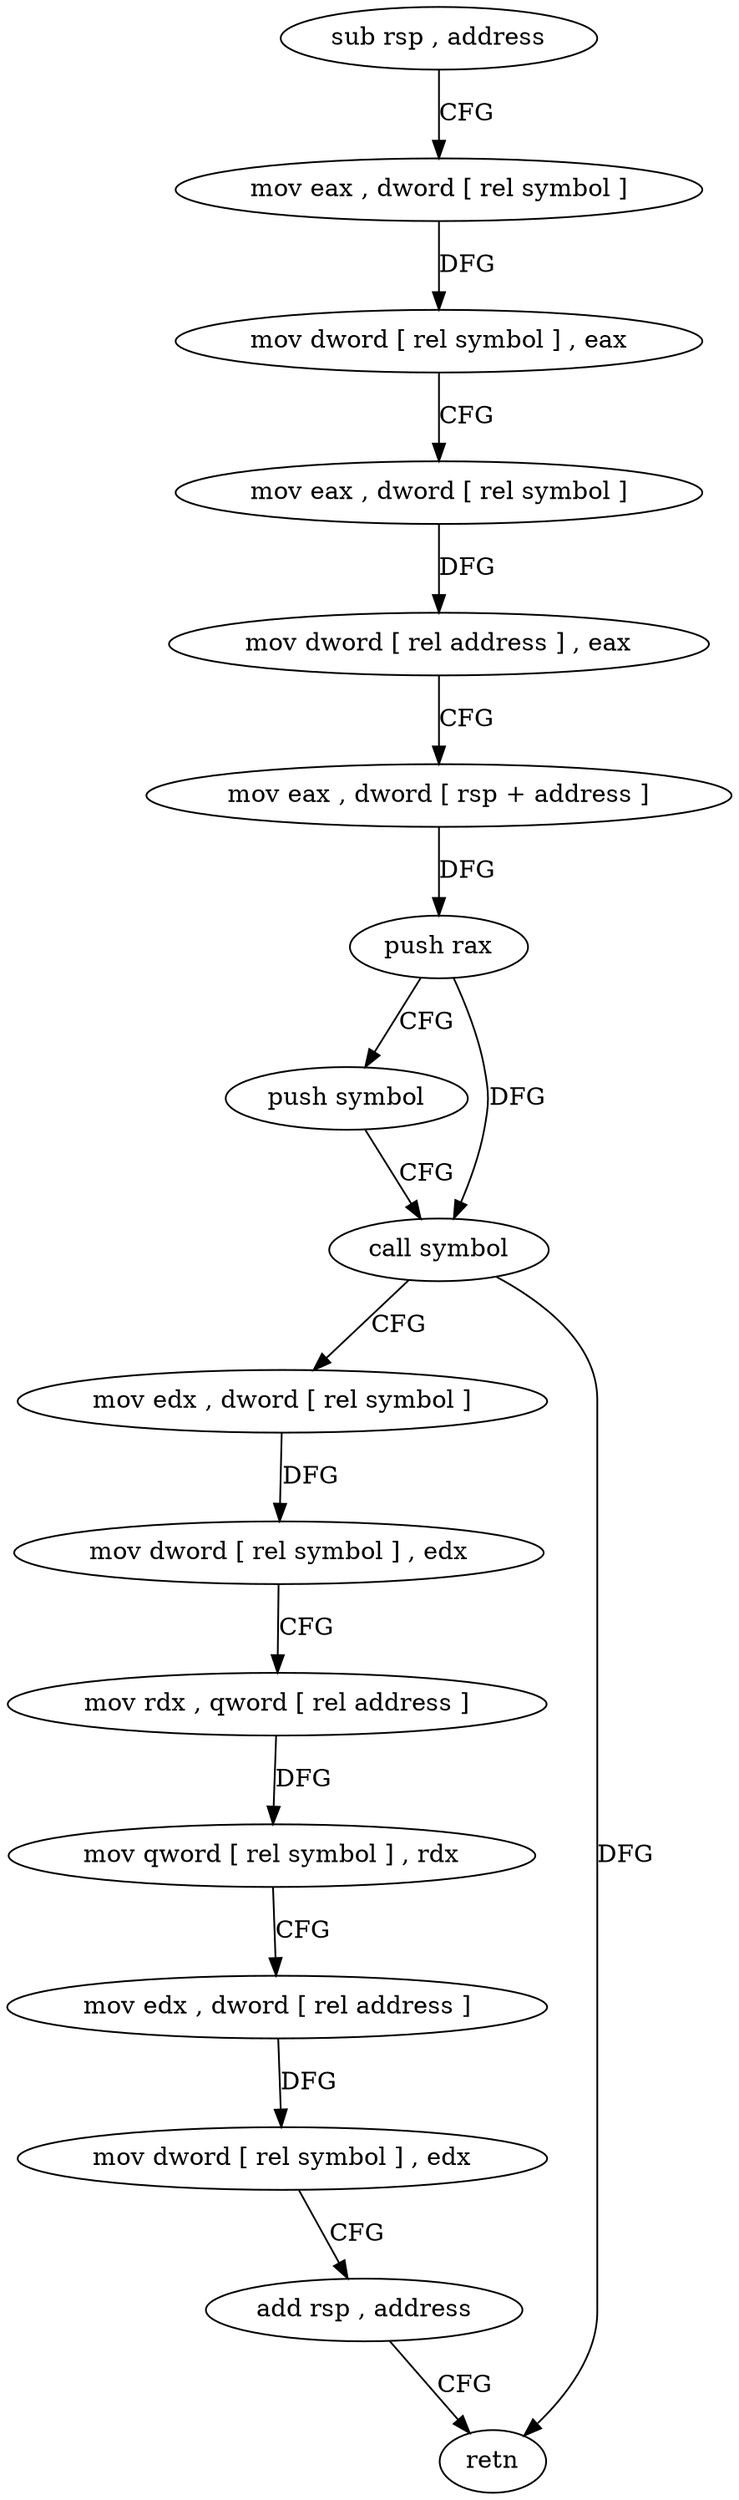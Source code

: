 digraph "func" {
"4205108" [label = "sub rsp , address" ]
"4205112" [label = "mov eax , dword [ rel symbol ]" ]
"4205118" [label = "mov dword [ rel symbol ] , eax" ]
"4205124" [label = "mov eax , dword [ rel symbol ]" ]
"4205130" [label = "mov dword [ rel address ] , eax" ]
"4205136" [label = "mov eax , dword [ rsp + address ]" ]
"4205140" [label = "push rax" ]
"4205141" [label = "push symbol" ]
"4205146" [label = "call symbol" ]
"4205151" [label = "mov edx , dword [ rel symbol ]" ]
"4205157" [label = "mov dword [ rel symbol ] , edx" ]
"4205163" [label = "mov rdx , qword [ rel address ]" ]
"4205170" [label = "mov qword [ rel symbol ] , rdx" ]
"4205177" [label = "mov edx , dword [ rel address ]" ]
"4205183" [label = "mov dword [ rel symbol ] , edx" ]
"4205189" [label = "add rsp , address" ]
"4205193" [label = "retn" ]
"4205108" -> "4205112" [ label = "CFG" ]
"4205112" -> "4205118" [ label = "DFG" ]
"4205118" -> "4205124" [ label = "CFG" ]
"4205124" -> "4205130" [ label = "DFG" ]
"4205130" -> "4205136" [ label = "CFG" ]
"4205136" -> "4205140" [ label = "DFG" ]
"4205140" -> "4205141" [ label = "CFG" ]
"4205140" -> "4205146" [ label = "DFG" ]
"4205141" -> "4205146" [ label = "CFG" ]
"4205146" -> "4205151" [ label = "CFG" ]
"4205146" -> "4205193" [ label = "DFG" ]
"4205151" -> "4205157" [ label = "DFG" ]
"4205157" -> "4205163" [ label = "CFG" ]
"4205163" -> "4205170" [ label = "DFG" ]
"4205170" -> "4205177" [ label = "CFG" ]
"4205177" -> "4205183" [ label = "DFG" ]
"4205183" -> "4205189" [ label = "CFG" ]
"4205189" -> "4205193" [ label = "CFG" ]
}
